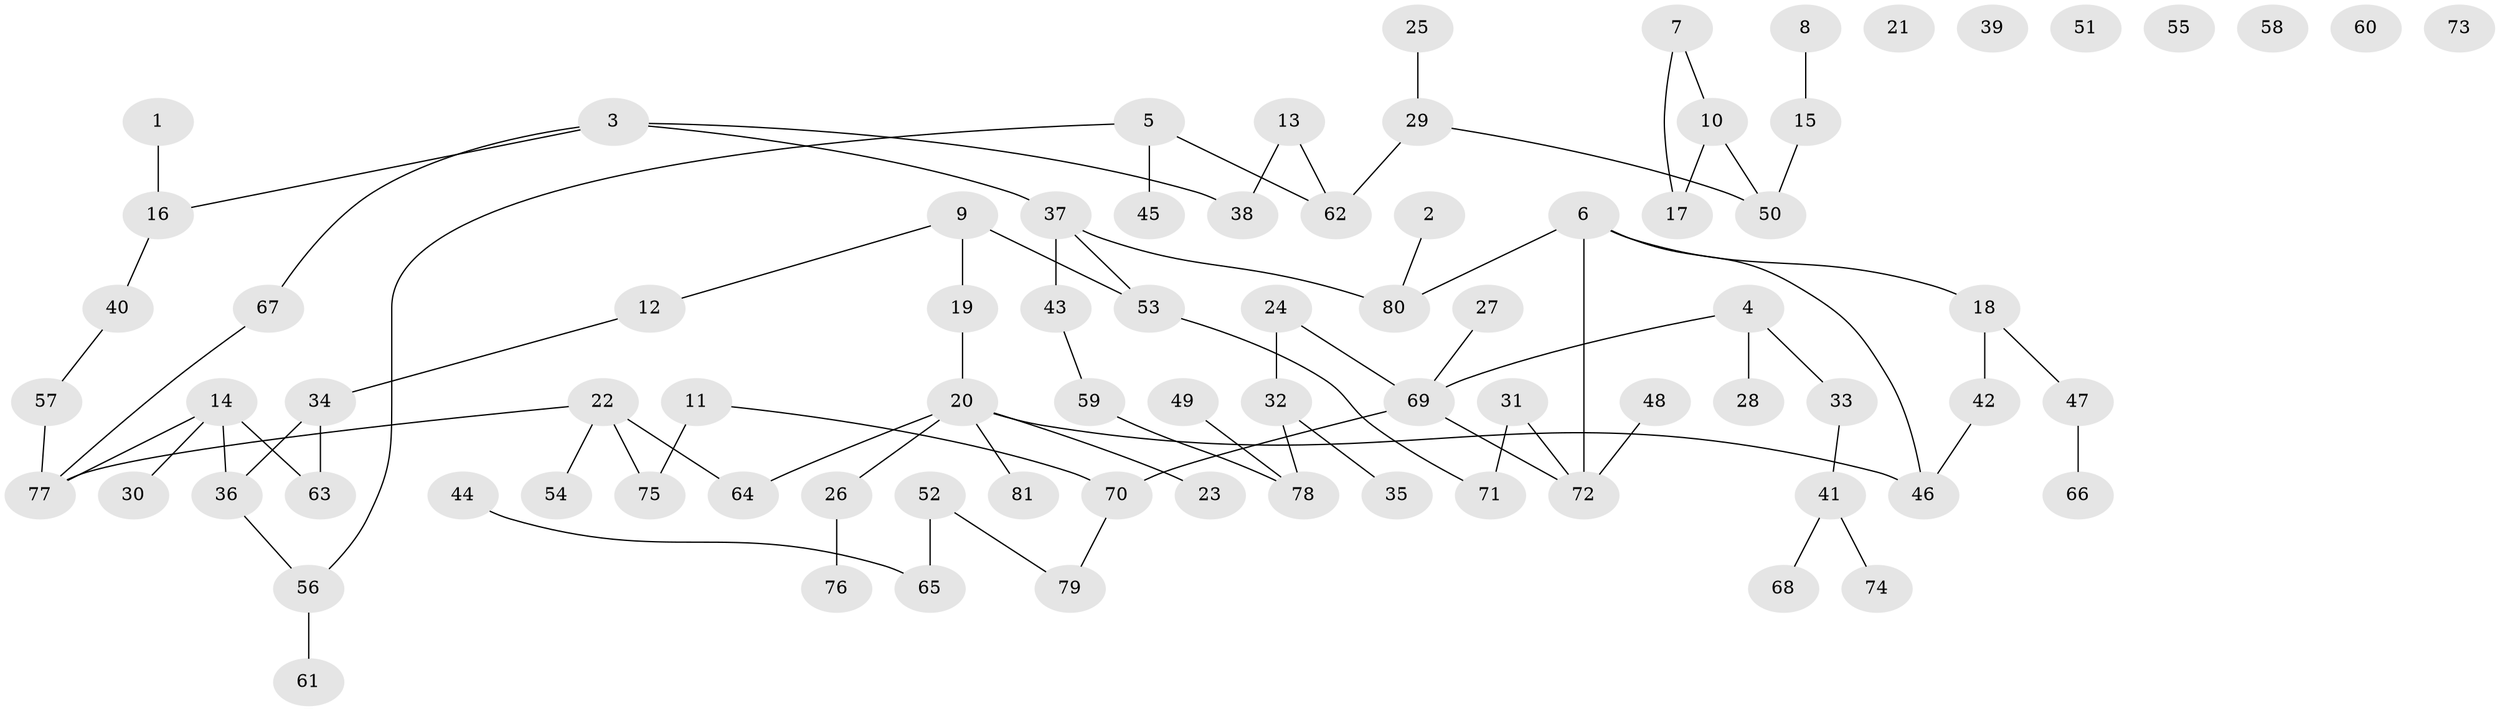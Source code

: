 // Generated by graph-tools (version 1.1) at 2025/25/03/09/25 03:25:21]
// undirected, 81 vertices, 84 edges
graph export_dot {
graph [start="1"]
  node [color=gray90,style=filled];
  1;
  2;
  3;
  4;
  5;
  6;
  7;
  8;
  9;
  10;
  11;
  12;
  13;
  14;
  15;
  16;
  17;
  18;
  19;
  20;
  21;
  22;
  23;
  24;
  25;
  26;
  27;
  28;
  29;
  30;
  31;
  32;
  33;
  34;
  35;
  36;
  37;
  38;
  39;
  40;
  41;
  42;
  43;
  44;
  45;
  46;
  47;
  48;
  49;
  50;
  51;
  52;
  53;
  54;
  55;
  56;
  57;
  58;
  59;
  60;
  61;
  62;
  63;
  64;
  65;
  66;
  67;
  68;
  69;
  70;
  71;
  72;
  73;
  74;
  75;
  76;
  77;
  78;
  79;
  80;
  81;
  1 -- 16;
  2 -- 80;
  3 -- 16;
  3 -- 37;
  3 -- 38;
  3 -- 67;
  4 -- 28;
  4 -- 33;
  4 -- 69;
  5 -- 45;
  5 -- 56;
  5 -- 62;
  6 -- 18;
  6 -- 46;
  6 -- 72;
  6 -- 80;
  7 -- 10;
  7 -- 17;
  8 -- 15;
  9 -- 12;
  9 -- 19;
  9 -- 53;
  10 -- 17;
  10 -- 50;
  11 -- 70;
  11 -- 75;
  12 -- 34;
  13 -- 38;
  13 -- 62;
  14 -- 30;
  14 -- 36;
  14 -- 63;
  14 -- 77;
  15 -- 50;
  16 -- 40;
  18 -- 42;
  18 -- 47;
  19 -- 20;
  20 -- 23;
  20 -- 26;
  20 -- 46;
  20 -- 64;
  20 -- 81;
  22 -- 54;
  22 -- 64;
  22 -- 75;
  22 -- 77;
  24 -- 32;
  24 -- 69;
  25 -- 29;
  26 -- 76;
  27 -- 69;
  29 -- 50;
  29 -- 62;
  31 -- 71;
  31 -- 72;
  32 -- 35;
  32 -- 78;
  33 -- 41;
  34 -- 36;
  34 -- 63;
  36 -- 56;
  37 -- 43;
  37 -- 53;
  37 -- 80;
  40 -- 57;
  41 -- 68;
  41 -- 74;
  42 -- 46;
  43 -- 59;
  44 -- 65;
  47 -- 66;
  48 -- 72;
  49 -- 78;
  52 -- 65;
  52 -- 79;
  53 -- 71;
  56 -- 61;
  57 -- 77;
  59 -- 78;
  67 -- 77;
  69 -- 70;
  69 -- 72;
  70 -- 79;
}
